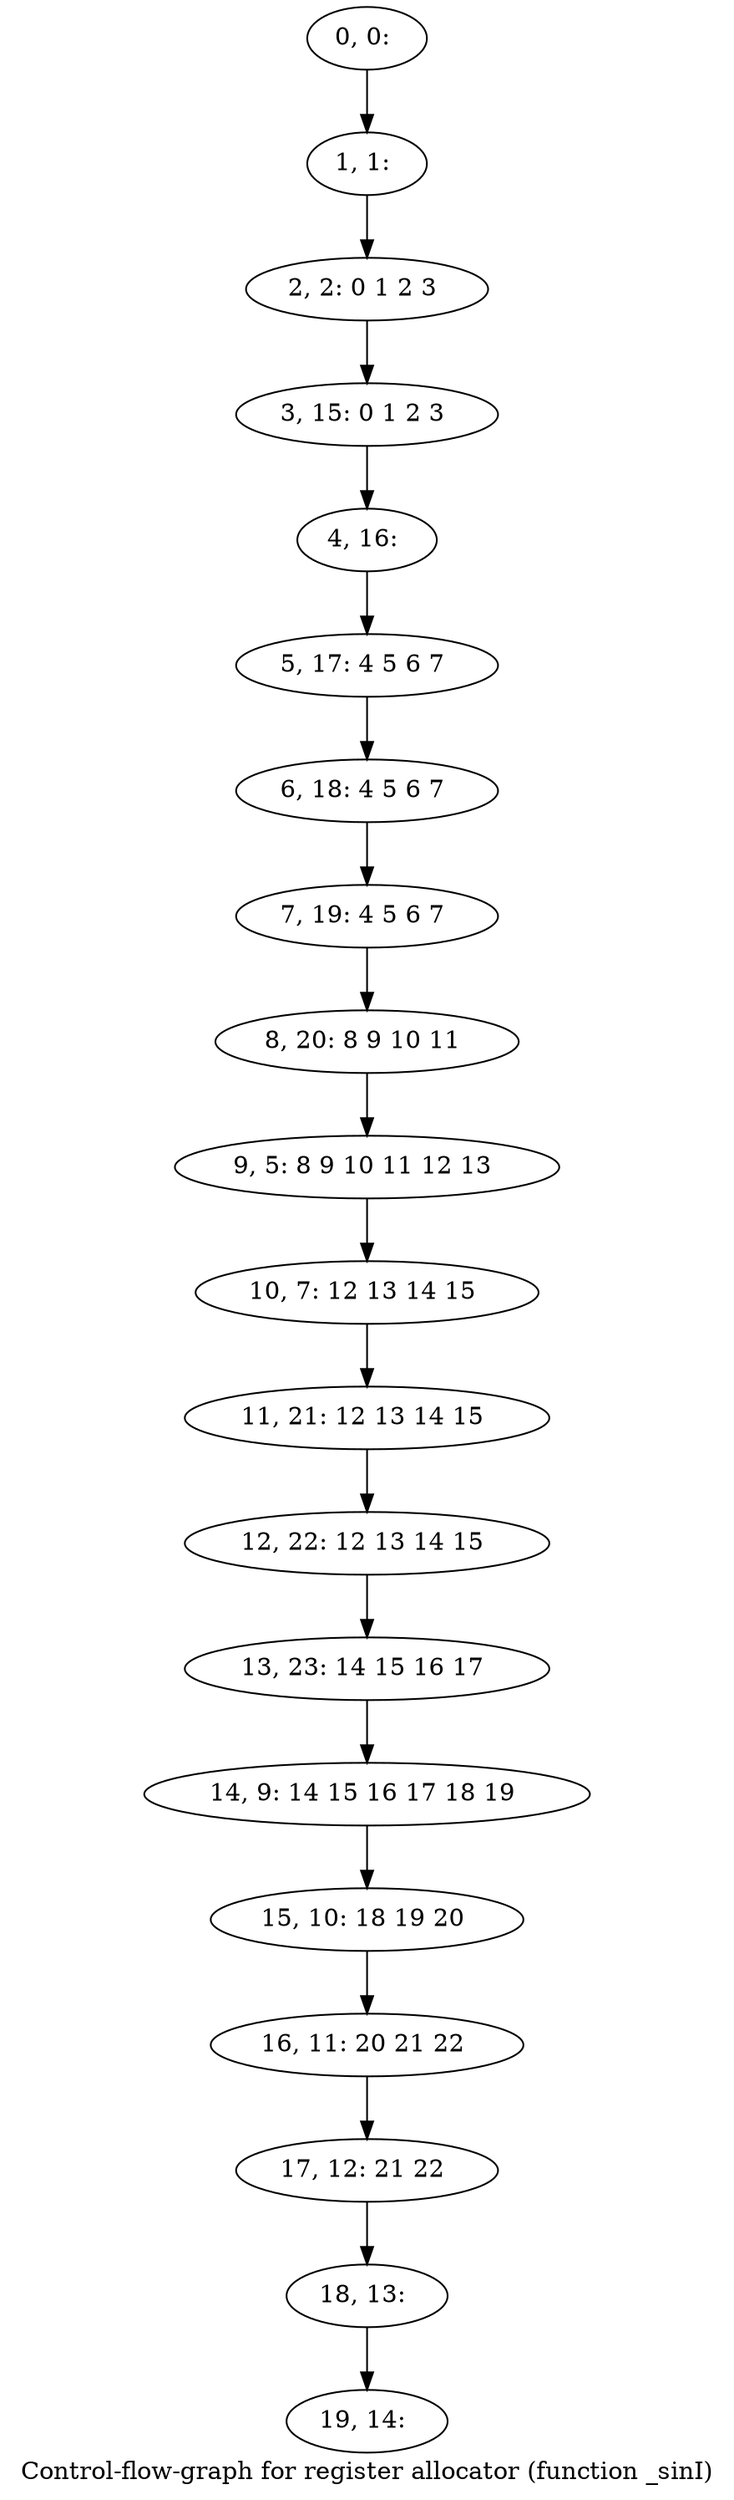 digraph G {
graph [label="Control-flow-graph for register allocator (function _sinI)"]
0[label="0, 0: "];
1[label="1, 1: "];
2[label="2, 2: 0 1 2 3 "];
3[label="3, 15: 0 1 2 3 "];
4[label="4, 16: "];
5[label="5, 17: 4 5 6 7 "];
6[label="6, 18: 4 5 6 7 "];
7[label="7, 19: 4 5 6 7 "];
8[label="8, 20: 8 9 10 11 "];
9[label="9, 5: 8 9 10 11 12 13 "];
10[label="10, 7: 12 13 14 15 "];
11[label="11, 21: 12 13 14 15 "];
12[label="12, 22: 12 13 14 15 "];
13[label="13, 23: 14 15 16 17 "];
14[label="14, 9: 14 15 16 17 18 19 "];
15[label="15, 10: 18 19 20 "];
16[label="16, 11: 20 21 22 "];
17[label="17, 12: 21 22 "];
18[label="18, 13: "];
19[label="19, 14: "];
0->1 ;
1->2 ;
2->3 ;
3->4 ;
4->5 ;
5->6 ;
6->7 ;
7->8 ;
8->9 ;
9->10 ;
10->11 ;
11->12 ;
12->13 ;
13->14 ;
14->15 ;
15->16 ;
16->17 ;
17->18 ;
18->19 ;
}
